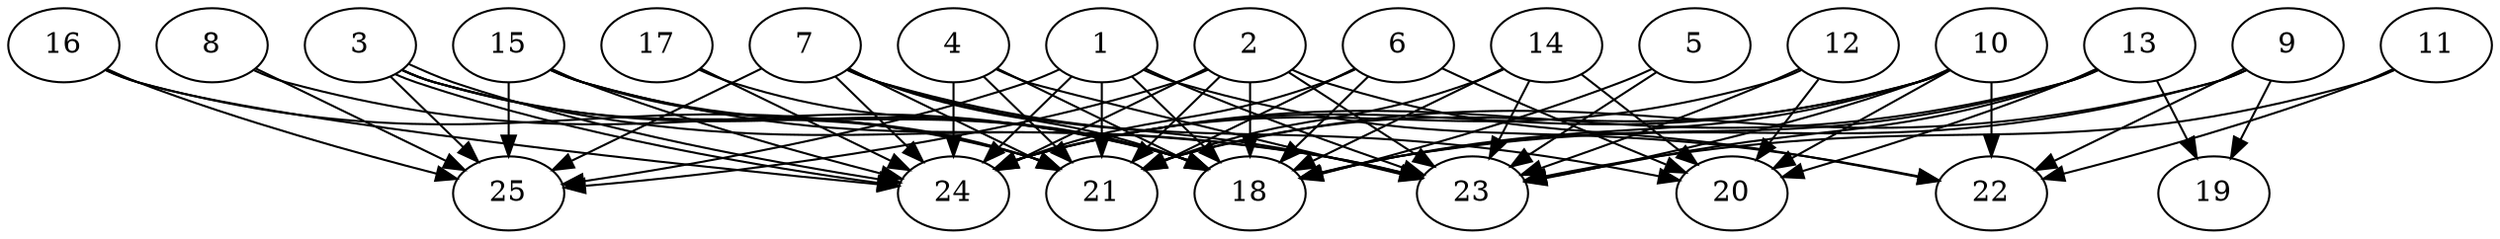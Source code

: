 // DAG automatically generated by daggen at Tue Jul 18 11:30:58 2017
// ./daggen --dot -n 25 --fat 0.8 --regular 0.2 --density 0.8 --jump 4 
digraph G {
  1 [size="4255371341", alpha="0.13"]
  1 -> 18 [size ="209715200"]
  1 -> 21 [size ="209715200"]
  1 -> 22 [size ="209715200"]
  1 -> 23 [size ="209715200"]
  1 -> 24 [size ="209715200"]
  1 -> 25 [size ="209715200"]
  2 [size="594988067596", alpha="0.14"]
  2 -> 18 [size ="536870912"]
  2 -> 21 [size ="536870912"]
  2 -> 22 [size ="536870912"]
  2 -> 23 [size ="536870912"]
  2 -> 24 [size ="536870912"]
  2 -> 25 [size ="536870912"]
  3 [size="286158782654", alpha="0.04"]
  3 -> 18 [size ="679477248"]
  3 -> 21 [size ="679477248"]
  3 -> 23 [size ="679477248"]
  3 -> 24 [size ="679477248"]
  3 -> 24 [size ="679477248"]
  3 -> 25 [size ="679477248"]
  4 [size="368293445632", alpha="0.13"]
  4 -> 18 [size ="411041792"]
  4 -> 21 [size ="411041792"]
  4 -> 23 [size ="411041792"]
  4 -> 24 [size ="411041792"]
  5 [size="422447226735", alpha="0.09"]
  5 -> 18 [size ="411041792"]
  5 -> 23 [size ="411041792"]
  6 [size="28991029248", alpha="0.09"]
  6 -> 18 [size ="75497472"]
  6 -> 20 [size ="75497472"]
  6 -> 21 [size ="75497472"]
  6 -> 24 [size ="75497472"]
  7 [size="17894733667", alpha="0.14"]
  7 -> 18 [size ="301989888"]
  7 -> 20 [size ="301989888"]
  7 -> 21 [size ="301989888"]
  7 -> 23 [size ="301989888"]
  7 -> 24 [size ="301989888"]
  7 -> 25 [size ="301989888"]
  8 [size="7189700662", alpha="0.13"]
  8 -> 18 [size ="134217728"]
  8 -> 25 [size ="134217728"]
  9 [size="32768285921", alpha="0.15"]
  9 -> 18 [size ="33554432"]
  9 -> 19 [size ="33554432"]
  9 -> 21 [size ="33554432"]
  9 -> 22 [size ="33554432"]
  10 [size="7091622973", alpha="0.02"]
  10 -> 18 [size ="134217728"]
  10 -> 20 [size ="134217728"]
  10 -> 21 [size ="134217728"]
  10 -> 22 [size ="134217728"]
  10 -> 23 [size ="134217728"]
  10 -> 24 [size ="134217728"]
  11 [size="31838687547", alpha="0.10"]
  11 -> 22 [size ="838860800"]
  11 -> 23 [size ="838860800"]
  12 [size="2433034612", alpha="0.19"]
  12 -> 20 [size ="134217728"]
  12 -> 23 [size ="134217728"]
  12 -> 24 [size ="134217728"]
  13 [size="7496224768", alpha="0.19"]
  13 -> 18 [size ="536870912"]
  13 -> 19 [size ="536870912"]
  13 -> 20 [size ="536870912"]
  13 -> 23 [size ="536870912"]
  13 -> 24 [size ="536870912"]
  14 [size="231928233984", alpha="0.02"]
  14 -> 18 [size ="301989888"]
  14 -> 20 [size ="301989888"]
  14 -> 21 [size ="301989888"]
  14 -> 23 [size ="301989888"]
  15 [size="782757789696", alpha="0.02"]
  15 -> 18 [size ="679477248"]
  15 -> 21 [size ="679477248"]
  15 -> 23 [size ="679477248"]
  15 -> 24 [size ="679477248"]
  15 -> 25 [size ="679477248"]
  16 [size="7417764887", alpha="0.07"]
  16 -> 21 [size ="134217728"]
  16 -> 24 [size ="134217728"]
  16 -> 25 [size ="134217728"]
  17 [size="476129225639", alpha="0.15"]
  17 -> 18 [size ="301989888"]
  17 -> 24 [size ="301989888"]
  18 [size="567224619156", alpha="0.14"]
  19 [size="1398393723", alpha="0.09"]
  20 [size="6406218439", alpha="0.02"]
  21 [size="231928233984", alpha="0.01"]
  22 [size="475112676324", alpha="0.12"]
  23 [size="1398666375793", alpha="0.05"]
  24 [size="20068282231", alpha="0.06"]
  25 [size="252906119794", alpha="0.03"]
}
